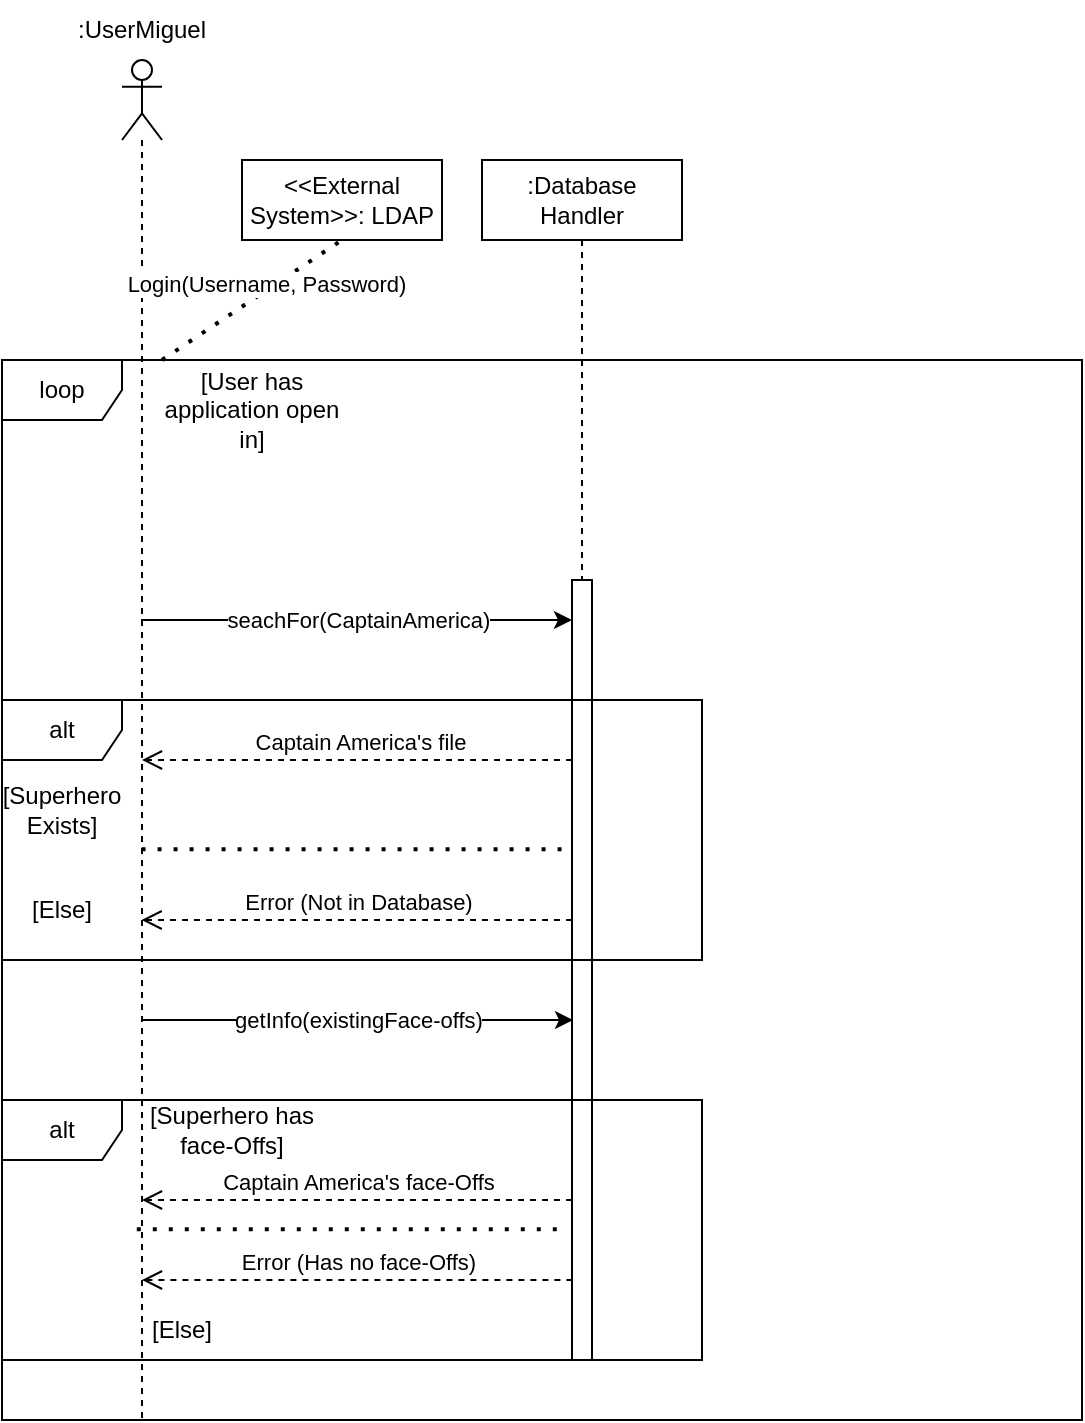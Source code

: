 <mxfile version="23.1.5" type="github">
  <diagram name="Page-1" id="34sxdz30EEvBzpfn3WbW">
    <mxGraphModel dx="1583" dy="714" grid="1" gridSize="10" guides="1" tooltips="1" connect="1" arrows="1" fold="1" page="1" pageScale="1" pageWidth="850" pageHeight="1100" math="0" shadow="0">
      <root>
        <mxCell id="0" />
        <mxCell id="1" parent="0" />
        <mxCell id="S5gwTWqAQksbmChOUUIe-2" value="loop" style="shape=umlFrame;whiteSpace=wrap;html=1;pointerEvents=0;" parent="1" vertex="1">
          <mxGeometry x="20" y="220" width="540" height="530" as="geometry" />
        </mxCell>
        <mxCell id="S5gwTWqAQksbmChOUUIe-4" value="&amp;lt;&amp;lt;External System&amp;gt;&amp;gt;: LDAP" style="html=1;whiteSpace=wrap;" parent="1" vertex="1">
          <mxGeometry x="140" y="120" width="100" height="40" as="geometry" />
        </mxCell>
        <mxCell id="S5gwTWqAQksbmChOUUIe-12" value="[User has application open in]" style="text;html=1;align=center;verticalAlign=middle;whiteSpace=wrap;rounded=0;" parent="1" vertex="1">
          <mxGeometry x="100" y="220" width="90" height="50" as="geometry" />
        </mxCell>
        <mxCell id="S5gwTWqAQksbmChOUUIe-17" value="" style="shape=umlLifeline;perimeter=lifelinePerimeter;whiteSpace=wrap;html=1;container=1;dropTarget=0;collapsible=0;recursiveResize=0;outlineConnect=0;portConstraint=eastwest;newEdgeStyle={&quot;curved&quot;:0,&quot;rounded&quot;:0};participant=umlActor;" parent="1" vertex="1">
          <mxGeometry x="80" y="70" width="20" height="680" as="geometry" />
        </mxCell>
        <mxCell id="S5gwTWqAQksbmChOUUIe-19" value=":Database Handler" style="shape=umlLifeline;perimeter=lifelinePerimeter;whiteSpace=wrap;html=1;container=1;dropTarget=0;collapsible=0;recursiveResize=0;outlineConnect=0;portConstraint=eastwest;newEdgeStyle={&quot;curved&quot;:0,&quot;rounded&quot;:0};" parent="1" vertex="1">
          <mxGeometry x="260" y="120" width="100" height="210" as="geometry" />
        </mxCell>
        <mxCell id="S5gwTWqAQksbmChOUUIe-20" value="" style="html=1;points=[[0,0,0,0,5],[0,1,0,0,-5],[1,0,0,0,5],[1,1,0,0,-5]];perimeter=orthogonalPerimeter;outlineConnect=0;targetShapes=umlLifeline;portConstraint=eastwest;newEdgeStyle={&quot;curved&quot;:0,&quot;rounded&quot;:0};" parent="1" vertex="1">
          <mxGeometry x="305" y="330" width="10" height="390" as="geometry" />
        </mxCell>
        <mxCell id="S5gwTWqAQksbmChOUUIe-25" value="Captain America&#39;s file" style="html=1;verticalAlign=bottom;endArrow=open;dashed=1;endSize=8;curved=0;rounded=0;" parent="1" edge="1">
          <mxGeometry x="-0.008" relative="1" as="geometry">
            <mxPoint x="305" y="420" as="sourcePoint" />
            <mxPoint x="90" y="420" as="targetPoint" />
            <mxPoint as="offset" />
          </mxGeometry>
        </mxCell>
        <mxCell id="S5gwTWqAQksbmChOUUIe-28" value="alt" style="shape=umlFrame;whiteSpace=wrap;html=1;pointerEvents=0;" parent="1" vertex="1">
          <mxGeometry x="20" y="390" width="350" height="130" as="geometry" />
        </mxCell>
        <mxCell id="S5gwTWqAQksbmChOUUIe-30" value="alt" style="shape=umlFrame;whiteSpace=wrap;html=1;pointerEvents=0;" parent="1" vertex="1">
          <mxGeometry x="20" y="590" width="350" height="130" as="geometry" />
        </mxCell>
        <mxCell id="S5gwTWqAQksbmChOUUIe-31" value="[Superhero Exists]" style="text;html=1;align=center;verticalAlign=middle;whiteSpace=wrap;rounded=0;" parent="1" vertex="1">
          <mxGeometry x="20" y="430" width="60" height="30" as="geometry" />
        </mxCell>
        <mxCell id="S5gwTWqAQksbmChOUUIe-32" value="[Else]" style="text;html=1;align=center;verticalAlign=middle;whiteSpace=wrap;rounded=0;" parent="1" vertex="1">
          <mxGeometry x="20" y="480" width="60" height="30" as="geometry" />
        </mxCell>
        <mxCell id="S5gwTWqAQksbmChOUUIe-33" value="Error (Not in Database)" style="html=1;verticalAlign=bottom;endArrow=open;dashed=1;endSize=8;curved=0;rounded=0;" parent="1" edge="1">
          <mxGeometry x="0.001" relative="1" as="geometry">
            <mxPoint x="305" y="500.0" as="sourcePoint" />
            <mxPoint x="89.786" y="500.0" as="targetPoint" />
            <mxPoint as="offset" />
          </mxGeometry>
        </mxCell>
        <mxCell id="S5gwTWqAQksbmChOUUIe-36" value="" style="endArrow=none;dashed=1;html=1;dashPattern=1 3;strokeWidth=2;rounded=0;" parent="1" edge="1">
          <mxGeometry width="50" height="50" relative="1" as="geometry">
            <mxPoint x="89.786" y="464.64" as="sourcePoint" />
            <mxPoint x="305" y="464.64" as="targetPoint" />
          </mxGeometry>
        </mxCell>
        <mxCell id="S5gwTWqAQksbmChOUUIe-39" value="[Superhero has face-Offs]" style="text;html=1;align=center;verticalAlign=middle;whiteSpace=wrap;rounded=0;" parent="1" vertex="1">
          <mxGeometry x="90" y="590" width="90" height="30" as="geometry" />
        </mxCell>
        <mxCell id="S5gwTWqAQksbmChOUUIe-40" value="[Else]" style="text;html=1;align=center;verticalAlign=middle;whiteSpace=wrap;rounded=0;" parent="1" vertex="1">
          <mxGeometry x="80" y="690" width="60" height="30" as="geometry" />
        </mxCell>
        <mxCell id="S5gwTWqAQksbmChOUUIe-41" value="Captain America&#39;s face-Offs" style="html=1;verticalAlign=bottom;endArrow=open;dashed=1;endSize=8;curved=0;rounded=0;" parent="1" edge="1">
          <mxGeometry x="-0.003" relative="1" as="geometry">
            <mxPoint x="305.0" y="640" as="sourcePoint" />
            <mxPoint x="90" y="640" as="targetPoint" />
            <mxPoint as="offset" />
          </mxGeometry>
        </mxCell>
        <mxCell id="S5gwTWqAQksbmChOUUIe-42" value="" style="endArrow=none;dashed=1;html=1;dashPattern=1 3;strokeWidth=2;rounded=0;" parent="1" edge="1">
          <mxGeometry width="50" height="50" relative="1" as="geometry">
            <mxPoint x="87.396" y="654.68" as="sourcePoint" />
            <mxPoint x="302.61" y="654.68" as="targetPoint" />
          </mxGeometry>
        </mxCell>
        <mxCell id="S5gwTWqAQksbmChOUUIe-43" value="Error (Has no face-Offs)" style="html=1;verticalAlign=bottom;endArrow=open;dashed=1;endSize=8;curved=0;rounded=0;" parent="1" edge="1">
          <mxGeometry relative="1" as="geometry">
            <mxPoint x="305.21" y="680.0" as="sourcePoint" />
            <mxPoint x="89.996" y="680.0" as="targetPoint" />
          </mxGeometry>
        </mxCell>
        <mxCell id="S5gwTWqAQksbmChOUUIe-44" value="" style="endArrow=classic;html=1;rounded=0;" parent="1" edge="1">
          <mxGeometry relative="1" as="geometry">
            <mxPoint x="89.5" y="350" as="sourcePoint" />
            <mxPoint x="305" y="350" as="targetPoint" />
          </mxGeometry>
        </mxCell>
        <mxCell id="S5gwTWqAQksbmChOUUIe-45" value="seachFor(CaptainAmerica)" style="edgeLabel;resizable=0;html=1;;align=center;verticalAlign=middle;" parent="S5gwTWqAQksbmChOUUIe-44" connectable="0" vertex="1">
          <mxGeometry relative="1" as="geometry" />
        </mxCell>
        <mxCell id="S5gwTWqAQksbmChOUUIe-46" value="" style="endArrow=classic;html=1;rounded=0;" parent="1" edge="1">
          <mxGeometry relative="1" as="geometry">
            <mxPoint x="90" y="550" as="sourcePoint" />
            <mxPoint x="305.5" y="550" as="targetPoint" />
          </mxGeometry>
        </mxCell>
        <mxCell id="S5gwTWqAQksbmChOUUIe-47" value="getInfo(existingFace-offs)" style="edgeLabel;resizable=0;html=1;;align=center;verticalAlign=middle;" parent="S5gwTWqAQksbmChOUUIe-46" connectable="0" vertex="1">
          <mxGeometry relative="1" as="geometry" />
        </mxCell>
        <mxCell id="Nw_sZAZ6S8KLAQTkqNqE-2" value=":UserMiguel" style="text;html=1;align=center;verticalAlign=middle;whiteSpace=wrap;rounded=0;" vertex="1" parent="1">
          <mxGeometry x="60" y="40" width="60" height="30" as="geometry" />
        </mxCell>
        <mxCell id="Nw_sZAZ6S8KLAQTkqNqE-4" value="" style="endArrow=none;dashed=1;html=1;dashPattern=1 3;strokeWidth=2;rounded=0;entryX=0.5;entryY=1;entryDx=0;entryDy=0;exitX=0;exitY=0;exitDx=0;exitDy=0;" edge="1" parent="1" source="S5gwTWqAQksbmChOUUIe-12" target="S5gwTWqAQksbmChOUUIe-4">
          <mxGeometry width="50" height="50" relative="1" as="geometry">
            <mxPoint x="220" y="390" as="sourcePoint" />
            <mxPoint x="270" y="340" as="targetPoint" />
          </mxGeometry>
        </mxCell>
        <mxCell id="Nw_sZAZ6S8KLAQTkqNqE-7" value="Login(Username, Password)" style="edgeLabel;html=1;align=center;verticalAlign=middle;resizable=0;points=[];" vertex="1" connectable="0" parent="Nw_sZAZ6S8KLAQTkqNqE-4">
          <mxGeometry x="0.196" y="3" relative="1" as="geometry">
            <mxPoint as="offset" />
          </mxGeometry>
        </mxCell>
      </root>
    </mxGraphModel>
  </diagram>
</mxfile>
